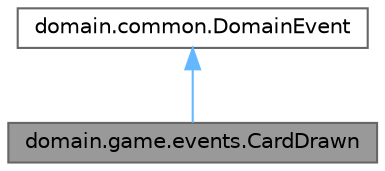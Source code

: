 digraph "domain.game.events.CardDrawn"
{
 // LATEX_PDF_SIZE
  bgcolor="transparent";
  edge [fontname=Helvetica,fontsize=10,labelfontname=Helvetica,labelfontsize=10];
  node [fontname=Helvetica,fontsize=10,shape=box,height=0.2,width=0.4];
  Node1 [id="Node000001",label="domain.game.events.CardDrawn",height=0.2,width=0.4,color="gray40", fillcolor="grey60", style="filled", fontcolor="black",tooltip=" "];
  Node2 -> Node1 [id="edge1_Node000001_Node000002",dir="back",color="steelblue1",style="solid",tooltip=" "];
  Node2 [id="Node000002",label="domain.common.DomainEvent",height=0.2,width=0.4,color="gray40", fillcolor="white", style="filled",URL="$classdomain_1_1common_1_1_domain_event.html",tooltip="Clase abstracta base que representa un evento de dominio genérico en la aplicación."];
}
